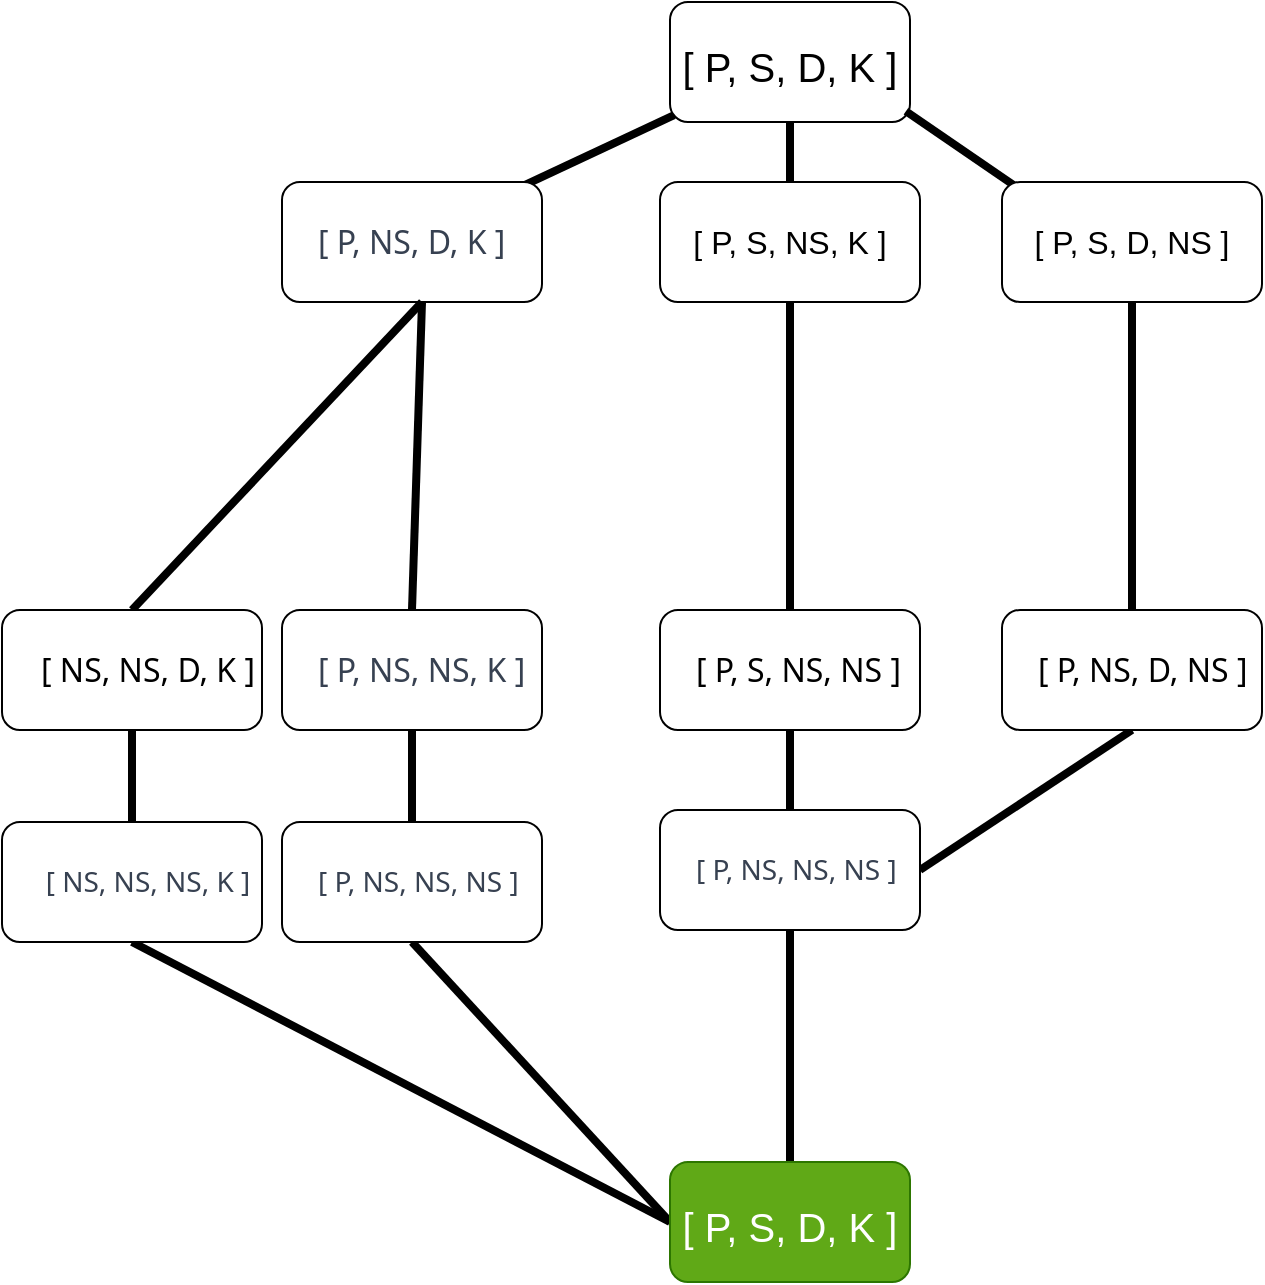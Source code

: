 <mxfile version="21.3.8" type="github" pages="3">
  <diagram id="vh5AQVxOZIdrCNndps5o" name="Halaman-3">
    <mxGraphModel dx="906" dy="702" grid="1" gridSize="10" guides="1" tooltips="1" connect="1" arrows="1" fold="1" page="1" pageScale="1" pageWidth="1169" pageHeight="827" math="0" shadow="0">
      <root>
        <mxCell id="0" />
        <mxCell id="1" parent="0" />
        <mxCell id="jSlcAokzp7szLQd7GW8s-6" style="edgeStyle=none;shape=connector;rounded=0;orthogonalLoop=1;jettySize=auto;html=1;labelBackgroundColor=default;strokeColor=default;strokeWidth=4;fontFamily=Helvetica;fontSize=11;fontColor=default;endArrow=none;endFill=0;exitX=0.017;exitY=0.943;exitDx=0;exitDy=0;exitPerimeter=0;entryX=0.935;entryY=0.023;entryDx=0;entryDy=0;entryPerimeter=0;" edge="1" parent="1" source="jSlcAokzp7szLQd7GW8s-1" target="jSlcAokzp7szLQd7GW8s-2">
          <mxGeometry relative="1" as="geometry">
            <mxPoint x="604" y="90" as="sourcePoint" />
          </mxGeometry>
        </mxCell>
        <mxCell id="jSlcAokzp7szLQd7GW8s-7" style="edgeStyle=none;shape=connector;rounded=0;orthogonalLoop=1;jettySize=auto;html=1;exitX=0.5;exitY=1;exitDx=0;exitDy=0;labelBackgroundColor=default;strokeColor=default;strokeWidth=4;fontFamily=Helvetica;fontSize=11;fontColor=default;endArrow=none;endFill=0;" edge="1" parent="1" source="jSlcAokzp7szLQd7GW8s-1" target="jSlcAokzp7szLQd7GW8s-3">
          <mxGeometry relative="1" as="geometry" />
        </mxCell>
        <mxCell id="jSlcAokzp7szLQd7GW8s-1" value="&lt;font style=&quot;font-size: 20px;&quot;&gt;[ P, S, D, K ]&lt;/font&gt;" style="rounded=1;whiteSpace=wrap;html=1;fontFamily=Helvetica;fontSize=25;fontColor=default;align=center;" vertex="1" parent="1">
          <mxGeometry x="604" y="30" width="120" height="60" as="geometry" />
        </mxCell>
        <mxCell id="jSlcAokzp7szLQd7GW8s-2" value="&lt;ul style=&quot;font-size: 16px; border: 0px solid rgb(217, 217, 227); box-sizing: border-box; list-style: outside; margin: 0px; padding: 0px 0px 0px 1rem; display: flex; flex-direction: column; caret-color: rgb(55, 65, 81); color: rgb(55, 65, 81); font-family: Söhne, ui-sans-serif, system-ui, -apple-system, &amp;quot;Segoe UI&amp;quot;, Roboto, Ubuntu, Cantarell, &amp;quot;Noto Sans&amp;quot;, sans-serif, &amp;quot;Helvetica Neue&amp;quot;, Arial, &amp;quot;Apple Color Emoji&amp;quot;, &amp;quot;Segoe UI Emoji&amp;quot;, &amp;quot;Segoe UI Symbol&amp;quot;, &amp;quot;Noto Color Emoji&amp;quot;;&quot;&gt;[ P, NS, D, K ]&lt;/ul&gt;" style="rounded=1;whiteSpace=wrap;html=1;fontFamily=Helvetica;fontSize=11;fontColor=default;align=left;" vertex="1" parent="1">
          <mxGeometry x="410" y="120" width="130" height="60" as="geometry" />
        </mxCell>
        <mxCell id="jSlcAokzp7szLQd7GW8s-39" style="edgeStyle=none;shape=connector;rounded=0;orthogonalLoop=1;jettySize=auto;html=1;exitX=0.5;exitY=1;exitDx=0;exitDy=0;entryX=0.5;entryY=0;entryDx=0;entryDy=0;labelBackgroundColor=default;strokeColor=default;strokeWidth=4;fontFamily=Helvetica;fontSize=11;fontColor=default;endArrow=none;endFill=0;" edge="1" parent="1" source="jSlcAokzp7szLQd7GW8s-3" target="jSlcAokzp7szLQd7GW8s-9">
          <mxGeometry relative="1" as="geometry" />
        </mxCell>
        <mxCell id="jSlcAokzp7szLQd7GW8s-3" value="&lt;font style=&quot;font-size: 16px;&quot;&gt;[ P, S, NS, K ]&lt;/font&gt;" style="rounded=1;whiteSpace=wrap;html=1;fontFamily=Helvetica;fontSize=11;align=center;" vertex="1" parent="1">
          <mxGeometry x="599" y="120" width="130" height="60" as="geometry" />
        </mxCell>
        <mxCell id="jSlcAokzp7szLQd7GW8s-4" style="edgeStyle=none;shape=connector;rounded=0;orthogonalLoop=1;jettySize=auto;html=1;exitX=0.75;exitY=0;exitDx=0;exitDy=0;labelBackgroundColor=default;strokeColor=default;strokeWidth=4;fontFamily=Helvetica;fontSize=11;fontColor=default;endArrow=none;endFill=0;" edge="1" parent="1" source="jSlcAokzp7szLQd7GW8s-3" target="jSlcAokzp7szLQd7GW8s-3">
          <mxGeometry relative="1" as="geometry" />
        </mxCell>
        <mxCell id="jSlcAokzp7szLQd7GW8s-8" style="edgeStyle=none;shape=connector;rounded=0;orthogonalLoop=1;jettySize=auto;html=1;labelBackgroundColor=default;strokeColor=default;strokeWidth=4;fontFamily=Helvetica;fontSize=11;fontColor=default;endArrow=none;endFill=0;entryX=0.983;entryY=0.91;entryDx=0;entryDy=0;entryPerimeter=0;exitX=0.043;exitY=0.023;exitDx=0;exitDy=0;exitPerimeter=0;" edge="1" parent="1" source="jSlcAokzp7szLQd7GW8s-5" target="jSlcAokzp7szLQd7GW8s-1">
          <mxGeometry relative="1" as="geometry">
            <mxPoint x="780" y="120" as="sourcePoint" />
            <mxPoint x="720" y="90" as="targetPoint" />
          </mxGeometry>
        </mxCell>
        <mxCell id="jSlcAokzp7szLQd7GW8s-46" style="edgeStyle=none;shape=connector;rounded=0;orthogonalLoop=1;jettySize=auto;html=1;exitX=0.5;exitY=1;exitDx=0;exitDy=0;entryX=0.5;entryY=0;entryDx=0;entryDy=0;labelBackgroundColor=default;strokeColor=default;strokeWidth=4;fontFamily=Helvetica;fontSize=11;fontColor=default;endArrow=none;endFill=0;" edge="1" parent="1" source="jSlcAokzp7szLQd7GW8s-5" target="jSlcAokzp7szLQd7GW8s-12">
          <mxGeometry relative="1" as="geometry" />
        </mxCell>
        <mxCell id="jSlcAokzp7szLQd7GW8s-5" value="&lt;font style=&quot;font-size: 16px;&quot;&gt;[ P, S, D, NS ]&lt;/font&gt;" style="rounded=1;whiteSpace=wrap;html=1;fontFamily=Helvetica;fontSize=11;align=center;" vertex="1" parent="1">
          <mxGeometry x="770" y="120" width="130" height="60" as="geometry" />
        </mxCell>
        <mxCell id="jSlcAokzp7szLQd7GW8s-9" value="&lt;ul style=&quot;font-size: 16px; border: 0px solid rgb(217, 217, 227); box-sizing: border-box; list-style: outside; margin: 0px; padding: 0px 0px 0px 1rem; display: flex; flex-direction: column; caret-color: rgb(55, 65, 81); font-family: Söhne, ui-sans-serif, system-ui, -apple-system, &amp;quot;Segoe UI&amp;quot;, Roboto, Ubuntu, Cantarell, &amp;quot;Noto Sans&amp;quot;, sans-serif, &amp;quot;Helvetica Neue&amp;quot;, Arial, &amp;quot;Apple Color Emoji&amp;quot;, &amp;quot;Segoe UI Emoji&amp;quot;, &amp;quot;Segoe UI Symbol&amp;quot;, &amp;quot;Noto Color Emoji&amp;quot;;&quot;&gt;[ P, S, NS, NS ]&lt;/ul&gt;" style="rounded=1;whiteSpace=wrap;html=1;fontFamily=Helvetica;fontSize=11;align=left;" vertex="1" parent="1">
          <mxGeometry x="599" y="334" width="130" height="60" as="geometry" />
        </mxCell>
        <mxCell id="jSlcAokzp7szLQd7GW8s-15" style="edgeStyle=none;shape=connector;rounded=0;orthogonalLoop=1;jettySize=auto;html=1;exitX=0.5;exitY=0;exitDx=0;exitDy=0;labelBackgroundColor=default;strokeColor=default;strokeWidth=4;fontFamily=Helvetica;fontSize=11;fontColor=default;endArrow=none;endFill=0;" edge="1" parent="1" source="jSlcAokzp7szLQd7GW8s-10">
          <mxGeometry relative="1" as="geometry">
            <mxPoint x="480" y="180.0" as="targetPoint" />
          </mxGeometry>
        </mxCell>
        <mxCell id="jSlcAokzp7szLQd7GW8s-38" style="edgeStyle=none;shape=connector;rounded=0;orthogonalLoop=1;jettySize=auto;html=1;exitX=0.5;exitY=1;exitDx=0;exitDy=0;entryX=0.5;entryY=0;entryDx=0;entryDy=0;labelBackgroundColor=default;strokeColor=default;strokeWidth=4;fontFamily=Helvetica;fontSize=11;fontColor=default;endArrow=none;endFill=0;" edge="1" parent="1" source="jSlcAokzp7szLQd7GW8s-10" target="jSlcAokzp7szLQd7GW8s-24">
          <mxGeometry relative="1" as="geometry" />
        </mxCell>
        <mxCell id="jSlcAokzp7szLQd7GW8s-10" value="&lt;ul style=&quot;font-size: 16px; border: 0px solid rgb(217, 217, 227); box-sizing: border-box; list-style: outside; margin: 0px; padding: 0px 0px 0px 1rem; display: flex; flex-direction: column; caret-color: rgb(55, 65, 81); color: rgb(55, 65, 81); font-family: Söhne, ui-sans-serif, system-ui, -apple-system, &amp;quot;Segoe UI&amp;quot;, Roboto, Ubuntu, Cantarell, &amp;quot;Noto Sans&amp;quot;, sans-serif, &amp;quot;Helvetica Neue&amp;quot;, Arial, &amp;quot;Apple Color Emoji&amp;quot;, &amp;quot;Segoe UI Emoji&amp;quot;, &amp;quot;Segoe UI Symbol&amp;quot;, &amp;quot;Noto Color Emoji&amp;quot;;&quot;&gt;[ P, NS, NS, K ]&lt;/ul&gt;" style="rounded=1;whiteSpace=wrap;html=1;fontFamily=Helvetica;fontSize=11;fontColor=default;align=left;" vertex="1" parent="1">
          <mxGeometry x="410" y="334" width="130" height="60" as="geometry" />
        </mxCell>
        <mxCell id="jSlcAokzp7szLQd7GW8s-16" style="edgeStyle=none;shape=connector;rounded=0;orthogonalLoop=1;jettySize=auto;html=1;exitX=0.5;exitY=0;exitDx=0;exitDy=0;labelBackgroundColor=default;strokeColor=default;strokeWidth=4;fontFamily=Helvetica;fontSize=11;fontColor=default;endArrow=none;endFill=0;" edge="1" parent="1" source="jSlcAokzp7szLQd7GW8s-11">
          <mxGeometry relative="1" as="geometry">
            <mxPoint x="480" y="180.0" as="targetPoint" />
          </mxGeometry>
        </mxCell>
        <mxCell id="jSlcAokzp7szLQd7GW8s-37" style="edgeStyle=none;shape=connector;rounded=0;orthogonalLoop=1;jettySize=auto;html=1;exitX=0.5;exitY=1;exitDx=0;exitDy=0;entryX=0.5;entryY=0;entryDx=0;entryDy=0;labelBackgroundColor=default;strokeColor=default;strokeWidth=4;fontFamily=Helvetica;fontSize=11;fontColor=default;endArrow=none;endFill=0;" edge="1" parent="1" source="jSlcAokzp7szLQd7GW8s-11" target="jSlcAokzp7szLQd7GW8s-23">
          <mxGeometry relative="1" as="geometry" />
        </mxCell>
        <mxCell id="jSlcAokzp7szLQd7GW8s-11" value="&lt;ul style=&quot;font-size: 16px; border: 0px solid rgb(217, 217, 227); box-sizing: border-box; list-style: outside; margin: 0px; padding: 0px 0px 0px 1rem; display: flex; flex-direction: column; caret-color: rgb(55, 65, 81); font-family: Söhne, ui-sans-serif, system-ui, -apple-system, &amp;quot;Segoe UI&amp;quot;, Roboto, Ubuntu, Cantarell, &amp;quot;Noto Sans&amp;quot;, sans-serif, &amp;quot;Helvetica Neue&amp;quot;, Arial, &amp;quot;Apple Color Emoji&amp;quot;, &amp;quot;Segoe UI Emoji&amp;quot;, &amp;quot;Segoe UI Symbol&amp;quot;, &amp;quot;Noto Color Emoji&amp;quot;;&quot;&gt;[ NS, NS, D, K ]&lt;/ul&gt;" style="rounded=1;whiteSpace=wrap;html=1;fontFamily=Helvetica;fontSize=11;align=center;" vertex="1" parent="1">
          <mxGeometry x="270" y="334" width="130" height="60" as="geometry" />
        </mxCell>
        <mxCell id="jSlcAokzp7szLQd7GW8s-49" style="edgeStyle=none;shape=connector;rounded=0;orthogonalLoop=1;jettySize=auto;html=1;exitX=0.5;exitY=1;exitDx=0;exitDy=0;entryX=1;entryY=0.5;entryDx=0;entryDy=0;labelBackgroundColor=default;strokeColor=default;strokeWidth=4;fontFamily=Helvetica;fontSize=11;fontColor=default;endArrow=none;endFill=0;" edge="1" parent="1" source="jSlcAokzp7szLQd7GW8s-12" target="jSlcAokzp7szLQd7GW8s-40">
          <mxGeometry relative="1" as="geometry" />
        </mxCell>
        <mxCell id="jSlcAokzp7szLQd7GW8s-12" value="&lt;ul style=&quot;font-size: 16px; border: 0px solid rgb(217, 217, 227); box-sizing: border-box; list-style: outside; margin: 0px; padding: 0px 0px 0px 1rem; display: flex; flex-direction: column; caret-color: rgb(55, 65, 81); font-family: Söhne, ui-sans-serif, system-ui, -apple-system, &amp;quot;Segoe UI&amp;quot;, Roboto, Ubuntu, Cantarell, &amp;quot;Noto Sans&amp;quot;, sans-serif, &amp;quot;Helvetica Neue&amp;quot;, Arial, &amp;quot;Apple Color Emoji&amp;quot;, &amp;quot;Segoe UI Emoji&amp;quot;, &amp;quot;Segoe UI Symbol&amp;quot;, &amp;quot;Noto Color Emoji&amp;quot;;&quot;&gt;[ P, NS, D, NS ]&lt;/ul&gt;" style="rounded=1;whiteSpace=wrap;html=1;fontFamily=Helvetica;fontSize=11;align=left;" vertex="1" parent="1">
          <mxGeometry x="770" y="334" width="130" height="60" as="geometry" />
        </mxCell>
        <mxCell id="jSlcAokzp7szLQd7GW8s-51" style="edgeStyle=none;shape=connector;rounded=0;orthogonalLoop=1;jettySize=auto;html=1;exitX=0.5;exitY=1;exitDx=0;exitDy=0;entryX=0;entryY=0.5;entryDx=0;entryDy=0;labelBackgroundColor=default;strokeColor=default;strokeWidth=4;fontFamily=Helvetica;fontSize=11;fontColor=default;endArrow=none;endFill=0;" edge="1" parent="1" source="jSlcAokzp7szLQd7GW8s-23" target="jSlcAokzp7szLQd7GW8s-47">
          <mxGeometry relative="1" as="geometry" />
        </mxCell>
        <mxCell id="jSlcAokzp7szLQd7GW8s-23" value="&lt;ul style=&quot;border: 0px solid rgb(217, 217, 227); box-sizing: border-box; list-style: outside; margin: 0px; padding: 0px 0px 0px 1rem; display: flex; flex-direction: column; caret-color: rgb(55, 65, 81); color: rgb(55, 65, 81); font-family: Söhne, ui-sans-serif, system-ui, -apple-system, &amp;quot;Segoe UI&amp;quot;, Roboto, Ubuntu, Cantarell, &amp;quot;Noto Sans&amp;quot;, sans-serif, &amp;quot;Helvetica Neue&amp;quot;, Arial, &amp;quot;Apple Color Emoji&amp;quot;, &amp;quot;Segoe UI Emoji&amp;quot;, &amp;quot;Segoe UI Symbol&amp;quot;, &amp;quot;Noto Color Emoji&amp;quot;;&quot;&gt;&lt;font&gt;&lt;font style=&quot;font-size: 14px;&quot;&gt;[ NS, NS, NS, K ]&lt;/font&gt;&lt;/font&gt;&lt;/ul&gt;" style="rounded=1;whiteSpace=wrap;html=1;fontFamily=Helvetica;fontSize=11;fontColor=default;align=center;" vertex="1" parent="1">
          <mxGeometry x="270" y="440" width="130" height="60" as="geometry" />
        </mxCell>
        <mxCell id="jSlcAokzp7szLQd7GW8s-50" style="edgeStyle=none;shape=connector;rounded=0;orthogonalLoop=1;jettySize=auto;html=1;exitX=0.5;exitY=1;exitDx=0;exitDy=0;entryX=0;entryY=0.5;entryDx=0;entryDy=0;labelBackgroundColor=default;strokeColor=default;strokeWidth=4;fontFamily=Helvetica;fontSize=11;fontColor=default;endArrow=none;endFill=0;" edge="1" parent="1" source="jSlcAokzp7szLQd7GW8s-24" target="jSlcAokzp7szLQd7GW8s-47">
          <mxGeometry relative="1" as="geometry" />
        </mxCell>
        <mxCell id="jSlcAokzp7szLQd7GW8s-24" value="&lt;ul style=&quot;border: 0px solid rgb(217, 217, 227); box-sizing: border-box; list-style: outside; margin: 0px; padding: 0px 0px 0px 1rem; display: flex; flex-direction: column; caret-color: rgb(55, 65, 81); color: rgb(55, 65, 81); font-family: Söhne, ui-sans-serif, system-ui, -apple-system, &amp;quot;Segoe UI&amp;quot;, Roboto, Ubuntu, Cantarell, &amp;quot;Noto Sans&amp;quot;, sans-serif, &amp;quot;Helvetica Neue&amp;quot;, Arial, &amp;quot;Apple Color Emoji&amp;quot;, &amp;quot;Segoe UI Emoji&amp;quot;, &amp;quot;Segoe UI Symbol&amp;quot;, &amp;quot;Noto Color Emoji&amp;quot;;&quot;&gt;&lt;font&gt;&lt;font style=&quot;font-size: 14px;&quot;&gt;[ P, NS, NS, NS ]&lt;/font&gt;&lt;/font&gt;&lt;/ul&gt;" style="rounded=1;whiteSpace=wrap;html=1;fontFamily=Helvetica;fontSize=11;fontColor=default;align=left;" vertex="1" parent="1">
          <mxGeometry x="410" y="440" width="130" height="60" as="geometry" />
        </mxCell>
        <mxCell id="jSlcAokzp7szLQd7GW8s-41" style="edgeStyle=none;shape=connector;rounded=0;orthogonalLoop=1;jettySize=auto;html=1;exitX=0.5;exitY=0;exitDx=0;exitDy=0;entryX=0.5;entryY=1;entryDx=0;entryDy=0;labelBackgroundColor=default;strokeColor=default;strokeWidth=4;fontFamily=Helvetica;fontSize=11;fontColor=default;endArrow=none;endFill=0;" edge="1" parent="1" source="jSlcAokzp7szLQd7GW8s-40" target="jSlcAokzp7szLQd7GW8s-9">
          <mxGeometry relative="1" as="geometry" />
        </mxCell>
        <mxCell id="jSlcAokzp7szLQd7GW8s-40" value="&lt;ul style=&quot;border: 0px solid rgb(217, 217, 227); box-sizing: border-box; list-style: outside; margin: 0px; padding: 0px 0px 0px 1rem; display: flex; flex-direction: column; caret-color: rgb(55, 65, 81); color: rgb(55, 65, 81); font-family: Söhne, ui-sans-serif, system-ui, -apple-system, &amp;quot;Segoe UI&amp;quot;, Roboto, Ubuntu, Cantarell, &amp;quot;Noto Sans&amp;quot;, sans-serif, &amp;quot;Helvetica Neue&amp;quot;, Arial, &amp;quot;Apple Color Emoji&amp;quot;, &amp;quot;Segoe UI Emoji&amp;quot;, &amp;quot;Segoe UI Symbol&amp;quot;, &amp;quot;Noto Color Emoji&amp;quot;;&quot;&gt;&lt;font&gt;&lt;font style=&quot;font-size: 14px;&quot;&gt;[ P, NS, NS, NS ]&lt;/font&gt;&lt;/font&gt;&lt;/ul&gt;" style="rounded=1;whiteSpace=wrap;html=1;fontFamily=Helvetica;fontSize=11;fontColor=default;align=left;" vertex="1" parent="1">
          <mxGeometry x="599" y="434" width="130" height="60" as="geometry" />
        </mxCell>
        <mxCell id="jSlcAokzp7szLQd7GW8s-43" style="edgeStyle=none;shape=connector;rounded=0;orthogonalLoop=1;jettySize=auto;html=1;entryX=0.5;entryY=1;entryDx=0;entryDy=0;labelBackgroundColor=default;strokeColor=default;strokeWidth=4;fontFamily=Helvetica;fontSize=11;fontColor=default;endArrow=none;endFill=0;" edge="1" parent="1" source="jSlcAokzp7szLQd7GW8s-47" target="jSlcAokzp7szLQd7GW8s-40">
          <mxGeometry relative="1" as="geometry">
            <mxPoint x="664" y="530" as="sourcePoint" />
          </mxGeometry>
        </mxCell>
        <mxCell id="jSlcAokzp7szLQd7GW8s-47" value="&lt;font style=&quot;font-size: 20px;&quot;&gt;[ P, S, D, K ]&lt;/font&gt;" style="rounded=1;whiteSpace=wrap;html=1;fontFamily=Helvetica;fontSize=25;fontColor=#ffffff;align=center;fillColor=#60a917;strokeColor=#2D7600;" vertex="1" parent="1">
          <mxGeometry x="604" y="610" width="120" height="60" as="geometry" />
        </mxCell>
      </root>
    </mxGraphModel>
  </diagram>
  <diagram id="SUclW4FVFFgobb4Kxquy" name="Halaman-2">
    <mxGraphModel dx="1100" dy="853" grid="1" gridSize="10" guides="1" tooltips="1" connect="1" arrows="1" fold="1" page="1" pageScale="1" pageWidth="827" pageHeight="1169" math="0" shadow="0">
      <root>
        <mxCell id="0" />
        <mxCell id="1" parent="0" />
        <mxCell id="9GWXGuHqafm2LRLUo2vn-13" style="edgeStyle=none;shape=connector;rounded=0;orthogonalLoop=1;jettySize=auto;html=1;exitX=0;exitY=1;exitDx=0;exitDy=0;entryX=1;entryY=0;entryDx=0;entryDy=0;labelBackgroundColor=default;strokeColor=default;strokeWidth=4;fontFamily=Helvetica;fontSize=11;fontColor=default;endArrow=none;endFill=0;" edge="1" parent="1" source="9GWXGuHqafm2LRLUo2vn-1" target="9GWXGuHqafm2LRLUo2vn-2">
          <mxGeometry relative="1" as="geometry" />
        </mxCell>
        <mxCell id="9GWXGuHqafm2LRLUo2vn-38" style="edgeStyle=none;shape=connector;rounded=0;orthogonalLoop=1;jettySize=auto;html=1;exitX=1;exitY=1;exitDx=0;exitDy=0;entryX=0;entryY=0;entryDx=0;entryDy=0;labelBackgroundColor=default;strokeColor=default;strokeWidth=4;fontFamily=Helvetica;fontSize=11;fontColor=default;endArrow=none;endFill=0;" edge="1" parent="1" source="9GWXGuHqafm2LRLUo2vn-1" target="9GWXGuHqafm2LRLUo2vn-35">
          <mxGeometry relative="1" as="geometry" />
        </mxCell>
        <mxCell id="9GWXGuHqafm2LRLUo2vn-41" style="edgeStyle=none;shape=connector;rounded=0;orthogonalLoop=1;jettySize=auto;html=1;exitX=1;exitY=0.5;exitDx=0;exitDy=0;labelBackgroundColor=default;strokeColor=default;strokeWidth=4;fontFamily=Helvetica;fontSize=11;fontColor=default;endArrow=none;endFill=0;" edge="1" parent="1" source="9GWXGuHqafm2LRLUo2vn-1" target="9GWXGuHqafm2LRLUo2vn-40">
          <mxGeometry relative="1" as="geometry" />
        </mxCell>
        <mxCell id="9GWXGuHqafm2LRLUo2vn-1" value="{ }" style="ellipse;whiteSpace=wrap;html=1;aspect=fixed;fontFamily=Helvetica;fontSize=20;fontColor=default;" vertex="1" parent="1">
          <mxGeometry x="490" y="39" width="80" height="80" as="geometry" />
        </mxCell>
        <mxCell id="9GWXGuHqafm2LRLUo2vn-12" style="edgeStyle=none;shape=connector;rounded=0;orthogonalLoop=1;jettySize=auto;html=1;exitX=0;exitY=1;exitDx=0;exitDy=0;labelBackgroundColor=default;strokeColor=default;strokeWidth=4;fontFamily=Helvetica;fontSize=11;fontColor=default;endArrow=none;endFill=0;" edge="1" parent="1" source="9GWXGuHqafm2LRLUo2vn-2" target="9GWXGuHqafm2LRLUo2vn-3">
          <mxGeometry relative="1" as="geometry" />
        </mxCell>
        <mxCell id="9GWXGuHqafm2LRLUo2vn-30" style="edgeStyle=none;shape=connector;rounded=0;orthogonalLoop=1;jettySize=auto;html=1;exitX=1;exitY=1;exitDx=0;exitDy=0;labelBackgroundColor=default;strokeColor=default;strokeWidth=4;fontFamily=Helvetica;fontSize=11;fontColor=default;endArrow=none;endFill=0;" edge="1" parent="1" source="9GWXGuHqafm2LRLUo2vn-2" target="9GWXGuHqafm2LRLUo2vn-28">
          <mxGeometry relative="1" as="geometry" />
        </mxCell>
        <mxCell id="9GWXGuHqafm2LRLUo2vn-31" style="edgeStyle=none;shape=connector;rounded=0;orthogonalLoop=1;jettySize=auto;html=1;exitX=1;exitY=1;exitDx=0;exitDy=0;entryX=0;entryY=0;entryDx=0;entryDy=0;labelBackgroundColor=default;strokeColor=default;strokeWidth=4;fontFamily=Helvetica;fontSize=11;fontColor=default;endArrow=none;endFill=0;" edge="1" parent="1" source="9GWXGuHqafm2LRLUo2vn-2" target="9GWXGuHqafm2LRLUo2vn-29">
          <mxGeometry relative="1" as="geometry" />
        </mxCell>
        <mxCell id="9GWXGuHqafm2LRLUo2vn-2" value="2" style="ellipse;whiteSpace=wrap;html=1;aspect=fixed;fontFamily=Helvetica;fontSize=20;fontColor=default;" vertex="1" parent="1">
          <mxGeometry x="410" y="119" width="80" height="80" as="geometry" />
        </mxCell>
        <mxCell id="9GWXGuHqafm2LRLUo2vn-11" style="edgeStyle=none;shape=connector;rounded=0;orthogonalLoop=1;jettySize=auto;html=1;exitX=0;exitY=1;exitDx=0;exitDy=0;labelBackgroundColor=default;strokeColor=default;strokeWidth=4;fontFamily=Helvetica;fontSize=11;fontColor=default;endArrow=none;endFill=0;" edge="1" parent="1" source="9GWXGuHqafm2LRLUo2vn-3" target="9GWXGuHqafm2LRLUo2vn-4">
          <mxGeometry relative="1" as="geometry" />
        </mxCell>
        <mxCell id="9GWXGuHqafm2LRLUo2vn-23" style="edgeStyle=none;shape=connector;rounded=0;orthogonalLoop=1;jettySize=auto;html=1;entryX=0.388;entryY=0.038;entryDx=0;entryDy=0;labelBackgroundColor=default;strokeColor=default;strokeWidth=4;fontFamily=Helvetica;fontSize=11;fontColor=default;endArrow=none;endFill=0;entryPerimeter=0;" edge="1" parent="1" target="9GWXGuHqafm2LRLUo2vn-21">
          <mxGeometry relative="1" as="geometry">
            <mxPoint x="380" y="269" as="sourcePoint" />
          </mxGeometry>
        </mxCell>
        <mxCell id="9GWXGuHqafm2LRLUo2vn-3" value="10" style="ellipse;whiteSpace=wrap;html=1;aspect=fixed;fontFamily=Helvetica;fontSize=20;fontColor=default;" vertex="1" parent="1">
          <mxGeometry x="330" y="199" width="80" height="80" as="geometry" />
        </mxCell>
        <mxCell id="9GWXGuHqafm2LRLUo2vn-10" style="edgeStyle=none;shape=connector;rounded=0;orthogonalLoop=1;jettySize=auto;html=1;exitX=0;exitY=1;exitDx=0;exitDy=0;labelBackgroundColor=default;strokeColor=default;strokeWidth=4;fontFamily=Helvetica;fontSize=11;fontColor=default;endArrow=none;endFill=0;" edge="1" parent="1" source="9GWXGuHqafm2LRLUo2vn-4" target="9GWXGuHqafm2LRLUo2vn-5">
          <mxGeometry relative="1" as="geometry" />
        </mxCell>
        <mxCell id="9GWXGuHqafm2LRLUo2vn-14" style="edgeStyle=none;shape=connector;rounded=0;orthogonalLoop=1;jettySize=auto;html=1;exitX=0.5;exitY=1;exitDx=0;exitDy=0;entryX=0.5;entryY=0;entryDx=0;entryDy=0;labelBackgroundColor=default;strokeColor=default;strokeWidth=4;fontFamily=Helvetica;fontSize=11;fontColor=default;endArrow=none;endFill=0;" edge="1" parent="1" source="9GWXGuHqafm2LRLUo2vn-4" target="9GWXGuHqafm2LRLUo2vn-8">
          <mxGeometry relative="1" as="geometry" />
        </mxCell>
        <mxCell id="9GWXGuHqafm2LRLUo2vn-4" value="13" style="ellipse;whiteSpace=wrap;html=1;aspect=fixed;fontFamily=Helvetica;fontSize=20;fontColor=default;" vertex="1" parent="1">
          <mxGeometry x="210" y="340" width="80" height="80" as="geometry" />
        </mxCell>
        <mxCell id="9GWXGuHqafm2LRLUo2vn-9" style="edgeStyle=none;shape=connector;rounded=0;orthogonalLoop=1;jettySize=auto;html=1;exitX=0;exitY=1;exitDx=0;exitDy=0;labelBackgroundColor=default;strokeColor=default;strokeWidth=4;fontFamily=Helvetica;fontSize=11;fontColor=default;endArrow=none;endFill=0;" edge="1" parent="1" source="9GWXGuHqafm2LRLUo2vn-5" target="9GWXGuHqafm2LRLUo2vn-6">
          <mxGeometry relative="1" as="geometry" />
        </mxCell>
        <mxCell id="9GWXGuHqafm2LRLUo2vn-5" value="&lt;font style=&quot;font-size: 20px;&quot;&gt;22&lt;/font&gt;" style="ellipse;whiteSpace=wrap;html=1;aspect=fixed;fontFamily=Helvetica;fontSize=20;fontColor=default;" vertex="1" parent="1">
          <mxGeometry x="110" y="450" width="80" height="80" as="geometry" />
        </mxCell>
        <mxCell id="9GWXGuHqafm2LRLUo2vn-6" value="&lt;font style=&quot;font-size: 20px;&quot;&gt;17&lt;/font&gt;" style="ellipse;whiteSpace=wrap;html=1;aspect=fixed;fontFamily=Helvetica;fontSize=11;fontColor=default;" vertex="1" parent="1">
          <mxGeometry x="20" y="555" width="80" height="80" as="geometry" />
        </mxCell>
        <mxCell id="9GWXGuHqafm2LRLUo2vn-15" style="edgeStyle=none;shape=connector;rounded=0;orthogonalLoop=1;jettySize=auto;html=1;entryX=1;entryY=1;entryDx=0;entryDy=0;labelBackgroundColor=default;strokeColor=default;strokeWidth=4;fontFamily=Helvetica;fontSize=11;fontColor=default;endArrow=none;endFill=0;" edge="1" parent="1" source="9GWXGuHqafm2LRLUo2vn-7" target="9GWXGuHqafm2LRLUo2vn-4">
          <mxGeometry relative="1" as="geometry" />
        </mxCell>
        <mxCell id="9GWXGuHqafm2LRLUo2vn-7" value="-" style="ellipse;whiteSpace=wrap;html=1;aspect=fixed;fontFamily=Helvetica;fontSize=20;fontColor=#ffffff;fillColor=#a20025;strokeColor=#6F0000;" vertex="1" parent="1">
          <mxGeometry x="320" y="450" width="80" height="80" as="geometry" />
        </mxCell>
        <mxCell id="9GWXGuHqafm2LRLUo2vn-8" value="17" style="ellipse;whiteSpace=wrap;html=1;aspect=fixed;fontFamily=Helvetica;fontSize=20;fontColor=default;" vertex="1" parent="1">
          <mxGeometry x="210" y="450" width="80" height="80" as="geometry" />
        </mxCell>
        <mxCell id="9GWXGuHqafm2LRLUo2vn-20" style="edgeStyle=none;shape=connector;rounded=0;orthogonalLoop=1;jettySize=auto;html=1;exitX=0;exitY=0;exitDx=0;exitDy=0;entryX=1;entryY=1;entryDx=0;entryDy=0;labelBackgroundColor=default;strokeColor=default;strokeWidth=4;fontFamily=Helvetica;fontSize=11;fontColor=default;endArrow=none;endFill=0;" edge="1" parent="1" source="9GWXGuHqafm2LRLUo2vn-17" target="9GWXGuHqafm2LRLUo2vn-5">
          <mxGeometry relative="1" as="geometry" />
        </mxCell>
        <mxCell id="9GWXGuHqafm2LRLUo2vn-17" value="-" style="ellipse;whiteSpace=wrap;html=1;aspect=fixed;fontFamily=Helvetica;fontSize=20;fontColor=#ffffff;fillColor=#a20025;strokeColor=#6F0000;" vertex="1" parent="1">
          <mxGeometry x="210" y="555" width="80" height="80" as="geometry" />
        </mxCell>
        <mxCell id="9GWXGuHqafm2LRLUo2vn-21" value="17" style="ellipse;whiteSpace=wrap;html=1;aspect=fixed;fontFamily=Helvetica;fontSize=20;fontColor=default;" vertex="1" parent="1">
          <mxGeometry x="334" y="340" width="80" height="80" as="geometry" />
        </mxCell>
        <mxCell id="9GWXGuHqafm2LRLUo2vn-25" style="edgeStyle=none;shape=connector;rounded=0;orthogonalLoop=1;jettySize=auto;html=1;exitX=1;exitY=0;exitDx=0;exitDy=0;labelBackgroundColor=default;strokeColor=default;strokeWidth=4;fontFamily=Helvetica;fontSize=11;fontColor=default;endArrow=none;endFill=0;" edge="1" parent="1">
          <mxGeometry relative="1" as="geometry">
            <mxPoint x="532.284" y="340.716" as="sourcePoint" />
            <mxPoint x="532.284" y="340.716" as="targetPoint" />
          </mxGeometry>
        </mxCell>
        <mxCell id="9GWXGuHqafm2LRLUo2vn-26" value="-" style="ellipse;whiteSpace=wrap;html=1;aspect=fixed;fontFamily=Helvetica;fontSize=20;fontColor=#ffffff;fillColor=#a20025;strokeColor=#6F0000;" vertex="1" parent="1">
          <mxGeometry x="450" y="450" width="80" height="80" as="geometry" />
        </mxCell>
        <mxCell id="9GWXGuHqafm2LRLUo2vn-28" value="13" style="ellipse;whiteSpace=wrap;html=1;aspect=fixed;fontFamily=Helvetica;fontSize=20;fontColor=default;" vertex="1" parent="1">
          <mxGeometry x="450" y="239" width="80" height="80" as="geometry" />
        </mxCell>
        <mxCell id="9GWXGuHqafm2LRLUo2vn-37" style="edgeStyle=none;shape=connector;rounded=0;orthogonalLoop=1;jettySize=auto;html=1;exitX=0.5;exitY=1;exitDx=0;exitDy=0;entryX=0.5;entryY=0;entryDx=0;entryDy=0;labelBackgroundColor=default;strokeColor=default;strokeWidth=4;fontFamily=Helvetica;fontSize=11;fontColor=default;endArrow=none;endFill=0;" edge="1" parent="1" source="9GWXGuHqafm2LRLUo2vn-29" target="9GWXGuHqafm2LRLUo2vn-36">
          <mxGeometry relative="1" as="geometry" />
        </mxCell>
        <mxCell id="9GWXGuHqafm2LRLUo2vn-29" value="22" style="ellipse;whiteSpace=wrap;html=1;aspect=fixed;fontFamily=Helvetica;fontSize=20;fontColor=default;" vertex="1" parent="1">
          <mxGeometry x="580" y="239" width="80" height="80" as="geometry" />
        </mxCell>
        <mxCell id="9GWXGuHqafm2LRLUo2vn-33" style="edgeStyle=none;shape=connector;rounded=0;orthogonalLoop=1;jettySize=auto;html=1;exitX=0;exitY=0;exitDx=0;exitDy=0;entryX=0.925;entryY=0.738;entryDx=0;entryDy=0;entryPerimeter=0;labelBackgroundColor=default;strokeColor=default;strokeWidth=4;fontFamily=Helvetica;fontSize=11;fontColor=default;endArrow=none;endFill=0;" edge="1" parent="1" source="9GWXGuHqafm2LRLUo2vn-32" target="9GWXGuHqafm2LRLUo2vn-3">
          <mxGeometry relative="1" as="geometry" />
        </mxCell>
        <mxCell id="9GWXGuHqafm2LRLUo2vn-34" style="edgeStyle=none;shape=connector;rounded=0;orthogonalLoop=1;jettySize=auto;html=1;exitX=0.5;exitY=1;exitDx=0;exitDy=0;labelBackgroundColor=default;strokeColor=default;strokeWidth=4;fontFamily=Helvetica;fontSize=11;fontColor=default;endArrow=none;endFill=0;" edge="1" parent="1" source="9GWXGuHqafm2LRLUo2vn-32" target="9GWXGuHqafm2LRLUo2vn-26">
          <mxGeometry relative="1" as="geometry" />
        </mxCell>
        <mxCell id="9GWXGuHqafm2LRLUo2vn-32" value="22" style="ellipse;whiteSpace=wrap;html=1;aspect=fixed;fontFamily=Helvetica;fontSize=20;fontColor=default;" vertex="1" parent="1">
          <mxGeometry x="450" y="340" width="80" height="80" as="geometry" />
        </mxCell>
        <mxCell id="9GWXGuHqafm2LRLUo2vn-39" style="edgeStyle=none;shape=connector;rounded=0;orthogonalLoop=1;jettySize=auto;html=1;exitX=0.5;exitY=1;exitDx=0;exitDy=0;labelBackgroundColor=default;strokeColor=default;strokeWidth=4;fontFamily=Helvetica;fontSize=11;fontColor=default;endArrow=none;endFill=0;" edge="1" parent="1" source="9GWXGuHqafm2LRLUo2vn-35" target="9GWXGuHqafm2LRLUo2vn-29">
          <mxGeometry relative="1" as="geometry" />
        </mxCell>
        <mxCell id="9GWXGuHqafm2LRLUo2vn-35" value="10" style="ellipse;whiteSpace=wrap;html=1;aspect=fixed;fontFamily=Helvetica;fontSize=20;fontColor=default;" vertex="1" parent="1">
          <mxGeometry x="580" y="119" width="80" height="80" as="geometry" />
        </mxCell>
        <mxCell id="9GWXGuHqafm2LRLUo2vn-36" value="-" style="ellipse;whiteSpace=wrap;html=1;aspect=fixed;fontFamily=Helvetica;fontSize=20;fontColor=#ffffff;fillColor=#a20025;strokeColor=#6F0000;" vertex="1" parent="1">
          <mxGeometry x="580" y="340" width="80" height="80" as="geometry" />
        </mxCell>
        <mxCell id="9GWXGuHqafm2LRLUo2vn-43" style="edgeStyle=none;shape=connector;rounded=0;orthogonalLoop=1;jettySize=auto;html=1;exitX=0.5;exitY=1;exitDx=0;exitDy=0;labelBackgroundColor=default;strokeColor=default;strokeWidth=4;fontFamily=Helvetica;fontSize=11;fontColor=default;endArrow=none;endFill=0;" edge="1" parent="1" source="9GWXGuHqafm2LRLUo2vn-40" target="9GWXGuHqafm2LRLUo2vn-42">
          <mxGeometry relative="1" as="geometry" />
        </mxCell>
        <mxCell id="9GWXGuHqafm2LRLUo2vn-40" value="13" style="ellipse;whiteSpace=wrap;html=1;aspect=fixed;fontFamily=Helvetica;fontSize=20;fontColor=default;" vertex="1" parent="1">
          <mxGeometry x="720" y="119" width="80" height="80" as="geometry" />
        </mxCell>
        <mxCell id="9GWXGuHqafm2LRLUo2vn-42" value="17" style="ellipse;whiteSpace=wrap;html=1;aspect=fixed;fontFamily=Helvetica;fontSize=20;fontColor=default;" vertex="1" parent="1">
          <mxGeometry x="720" y="239" width="80" height="80" as="geometry" />
        </mxCell>
      </root>
    </mxGraphModel>
  </diagram>
  <diagram name="Halaman-1" id="NIxjFKEya0rReBz_A93r">
    <mxGraphModel dx="1927" dy="853" grid="1" gridSize="10" guides="1" tooltips="1" connect="1" arrows="1" fold="1" page="1" pageScale="1" pageWidth="827" pageHeight="1169" math="0" shadow="0">
      <root>
        <mxCell id="0" />
        <mxCell id="1" parent="0" />
        <mxCell id="eBKsurTiWSHSwwK5pKSu-9" style="edgeStyle=none;shape=connector;rounded=0;orthogonalLoop=1;jettySize=auto;html=1;exitX=0;exitY=1;exitDx=0;exitDy=0;labelBackgroundColor=default;strokeColor=default;fontFamily=Helvetica;fontSize=11;fontColor=default;endArrow=none;endFill=0;strokeWidth=4;" edge="1" parent="1" source="eBKsurTiWSHSwwK5pKSu-1" target="eBKsurTiWSHSwwK5pKSu-2">
          <mxGeometry relative="1" as="geometry" />
        </mxCell>
        <mxCell id="eBKsurTiWSHSwwK5pKSu-17" style="edgeStyle=none;shape=connector;rounded=0;orthogonalLoop=1;jettySize=auto;html=1;exitX=1;exitY=1;exitDx=0;exitDy=0;labelBackgroundColor=default;strokeColor=default;strokeWidth=4;fontFamily=Helvetica;fontSize=11;fontColor=default;endArrow=none;endFill=0;" edge="1" parent="1" source="eBKsurTiWSHSwwK5pKSu-1" target="eBKsurTiWSHSwwK5pKSu-15">
          <mxGeometry relative="1" as="geometry" />
        </mxCell>
        <mxCell id="eBKsurTiWSHSwwK5pKSu-18" style="edgeStyle=none;shape=connector;rounded=0;orthogonalLoop=1;jettySize=auto;html=1;exitX=1;exitY=1;exitDx=0;exitDy=0;entryX=0;entryY=0;entryDx=0;entryDy=0;labelBackgroundColor=default;strokeColor=default;strokeWidth=4;fontFamily=Helvetica;fontSize=11;fontColor=default;endArrow=none;endFill=0;" edge="1" parent="1" source="eBKsurTiWSHSwwK5pKSu-1" target="eBKsurTiWSHSwwK5pKSu-16">
          <mxGeometry relative="1" as="geometry" />
        </mxCell>
        <mxCell id="eBKsurTiWSHSwwK5pKSu-1" value="10" style="ellipse;whiteSpace=wrap;html=1;aspect=fixed;" vertex="1" parent="1">
          <mxGeometry x="160" y="200" width="80" height="80" as="geometry" />
        </mxCell>
        <mxCell id="eBKsurTiWSHSwwK5pKSu-11" style="edgeStyle=none;shape=connector;rounded=0;orthogonalLoop=1;jettySize=auto;html=1;exitX=0;exitY=1;exitDx=0;exitDy=0;entryX=1;entryY=0;entryDx=0;entryDy=0;labelBackgroundColor=default;strokeColor=default;strokeWidth=4;fontFamily=Helvetica;fontSize=11;fontColor=default;endArrow=none;endFill=0;" edge="1" parent="1" source="eBKsurTiWSHSwwK5pKSu-2" target="eBKsurTiWSHSwwK5pKSu-3">
          <mxGeometry relative="1" as="geometry" />
        </mxCell>
        <mxCell id="eBKsurTiWSHSwwK5pKSu-14" style="edgeStyle=none;shape=connector;rounded=0;orthogonalLoop=1;jettySize=auto;html=1;exitX=1;exitY=1;exitDx=0;exitDy=0;entryX=0;entryY=0;entryDx=0;entryDy=0;labelBackgroundColor=default;strokeColor=default;strokeWidth=4;fontFamily=Helvetica;fontSize=11;fontColor=default;endArrow=none;endFill=0;" edge="1" parent="1" source="eBKsurTiWSHSwwK5pKSu-2" target="eBKsurTiWSHSwwK5pKSu-13">
          <mxGeometry relative="1" as="geometry" />
        </mxCell>
        <mxCell id="eBKsurTiWSHSwwK5pKSu-2" value="13" style="ellipse;whiteSpace=wrap;html=1;aspect=fixed;" vertex="1" parent="1">
          <mxGeometry x="80" y="280" width="80" height="80" as="geometry" />
        </mxCell>
        <mxCell id="eBKsurTiWSHSwwK5pKSu-12" style="edgeStyle=none;shape=connector;rounded=0;orthogonalLoop=1;jettySize=auto;html=1;exitX=0;exitY=1;exitDx=0;exitDy=0;entryX=1;entryY=0;entryDx=0;entryDy=0;labelBackgroundColor=default;strokeColor=default;strokeWidth=4;fontFamily=Helvetica;fontSize=11;fontColor=default;endArrow=none;endFill=0;" edge="1" parent="1" source="eBKsurTiWSHSwwK5pKSu-3" target="eBKsurTiWSHSwwK5pKSu-5">
          <mxGeometry relative="1" as="geometry" />
        </mxCell>
        <mxCell id="eBKsurTiWSHSwwK5pKSu-3" value="17" style="ellipse;whiteSpace=wrap;html=1;aspect=fixed;" vertex="1" parent="1">
          <mxGeometry y="360" width="80" height="80" as="geometry" />
        </mxCell>
        <mxCell id="eBKsurTiWSHSwwK5pKSu-10" style="edgeStyle=none;shape=connector;rounded=0;orthogonalLoop=1;jettySize=auto;html=1;exitX=0;exitY=1;exitDx=0;exitDy=0;labelBackgroundColor=default;strokeColor=default;strokeWidth=4;fontFamily=Helvetica;fontSize=11;fontColor=default;endArrow=none;endFill=0;" edge="1" parent="1" source="eBKsurTiWSHSwwK5pKSu-4" target="eBKsurTiWSHSwwK5pKSu-1">
          <mxGeometry relative="1" as="geometry" />
        </mxCell>
        <mxCell id="eBKsurTiWSHSwwK5pKSu-20" style="edgeStyle=none;shape=connector;rounded=0;orthogonalLoop=1;jettySize=auto;html=1;entryX=0.013;entryY=0.388;entryDx=0;entryDy=0;labelBackgroundColor=default;strokeColor=default;strokeWidth=4;fontFamily=Helvetica;fontSize=11;fontColor=default;endArrow=none;endFill=0;entryPerimeter=0;" edge="1" parent="1" source="eBKsurTiWSHSwwK5pKSu-4" target="eBKsurTiWSHSwwK5pKSu-19">
          <mxGeometry relative="1" as="geometry" />
        </mxCell>
        <mxCell id="eBKsurTiWSHSwwK5pKSu-31" style="edgeStyle=none;shape=connector;rounded=0;orthogonalLoop=1;jettySize=auto;html=1;exitX=1;exitY=0.5;exitDx=0;exitDy=0;entryX=0;entryY=0;entryDx=0;entryDy=0;labelBackgroundColor=default;strokeColor=default;strokeWidth=4;fontFamily=Helvetica;fontSize=11;fontColor=default;endArrow=none;endFill=0;" edge="1" parent="1" source="eBKsurTiWSHSwwK5pKSu-4" target="eBKsurTiWSHSwwK5pKSu-29">
          <mxGeometry relative="1" as="geometry" />
        </mxCell>
        <mxCell id="eBKsurTiWSHSwwK5pKSu-4" value="2" style="ellipse;whiteSpace=wrap;html=1;aspect=fixed;" vertex="1" parent="1">
          <mxGeometry x="320" y="50" width="80" height="80" as="geometry" />
        </mxCell>
        <mxCell id="eBKsurTiWSHSwwK5pKSu-5" value="22" style="ellipse;whiteSpace=wrap;html=1;aspect=fixed;fillColor=#a20025;strokeColor=#6F0000;fontColor=#ffffff;" vertex="1" parent="1">
          <mxGeometry x="-80" y="440" width="80" height="80" as="geometry" />
        </mxCell>
        <mxCell id="eBKsurTiWSHSwwK5pKSu-13" value="22" style="ellipse;whiteSpace=wrap;html=1;aspect=fixed;fillColor=#a20025;fontColor=#ffffff;strokeColor=#6F0000;" vertex="1" parent="1">
          <mxGeometry x="160" y="360" width="80" height="80" as="geometry" />
        </mxCell>
        <mxCell id="eBKsurTiWSHSwwK5pKSu-15" value="17" style="ellipse;whiteSpace=wrap;html=1;aspect=fixed;" vertex="1" parent="1">
          <mxGeometry x="260" y="360" width="80" height="80" as="geometry" />
        </mxCell>
        <mxCell id="eBKsurTiWSHSwwK5pKSu-16" value="22" style="ellipse;whiteSpace=wrap;html=1;aspect=fixed;fillColor=#a20025;fontColor=#ffffff;strokeColor=#6F0000;" vertex="1" parent="1">
          <mxGeometry x="370" y="360" width="80" height="80" as="geometry" />
        </mxCell>
        <mxCell id="eBKsurTiWSHSwwK5pKSu-23" style="edgeStyle=none;shape=connector;rounded=0;orthogonalLoop=1;jettySize=auto;html=1;exitX=0.5;exitY=1;exitDx=0;exitDy=0;entryX=0.5;entryY=0;entryDx=0;entryDy=0;labelBackgroundColor=default;strokeColor=default;strokeWidth=4;fontFamily=Helvetica;fontSize=11;fontColor=default;endArrow=none;endFill=0;" edge="1" parent="1" source="eBKsurTiWSHSwwK5pKSu-19" target="eBKsurTiWSHSwwK5pKSu-22">
          <mxGeometry relative="1" as="geometry" />
        </mxCell>
        <mxCell id="eBKsurTiWSHSwwK5pKSu-26" style="edgeStyle=none;shape=connector;rounded=0;orthogonalLoop=1;jettySize=auto;html=1;exitX=1;exitY=1;exitDx=0;exitDy=0;labelBackgroundColor=default;strokeColor=default;strokeWidth=4;fontFamily=Helvetica;fontSize=11;fontColor=default;endArrow=none;endFill=0;" edge="1" parent="1" source="eBKsurTiWSHSwwK5pKSu-19" target="eBKsurTiWSHSwwK5pKSu-25">
          <mxGeometry relative="1" as="geometry" />
        </mxCell>
        <mxCell id="eBKsurTiWSHSwwK5pKSu-19" value="13" style="ellipse;whiteSpace=wrap;html=1;aspect=fixed;" vertex="1" parent="1">
          <mxGeometry x="460" y="200" width="80" height="80" as="geometry" />
        </mxCell>
        <mxCell id="eBKsurTiWSHSwwK5pKSu-21" value="22" style="ellipse;whiteSpace=wrap;html=1;aspect=fixed;fillColor=#a20025;fontColor=#ffffff;strokeColor=#6F0000;" vertex="1" parent="1">
          <mxGeometry x="460" y="480" width="80" height="80" as="geometry" />
        </mxCell>
        <mxCell id="eBKsurTiWSHSwwK5pKSu-24" style="edgeStyle=none;shape=connector;rounded=0;orthogonalLoop=1;jettySize=auto;html=1;exitX=0.5;exitY=1;exitDx=0;exitDy=0;entryX=0.5;entryY=0;entryDx=0;entryDy=0;labelBackgroundColor=default;strokeColor=default;strokeWidth=4;fontFamily=Helvetica;fontSize=11;fontColor=default;endArrow=none;endFill=0;" edge="1" parent="1" source="eBKsurTiWSHSwwK5pKSu-22" target="eBKsurTiWSHSwwK5pKSu-21">
          <mxGeometry relative="1" as="geometry" />
        </mxCell>
        <mxCell id="eBKsurTiWSHSwwK5pKSu-22" value="17" style="ellipse;whiteSpace=wrap;html=1;aspect=fixed;" vertex="1" parent="1">
          <mxGeometry x="460" y="360" width="80" height="80" as="geometry" />
        </mxCell>
        <mxCell id="eBKsurTiWSHSwwK5pKSu-25" value="22" style="ellipse;whiteSpace=wrap;html=1;aspect=fixed;fillColor=#a20025;fontColor=#ffffff;strokeColor=#6F0000;" vertex="1" parent="1">
          <mxGeometry x="550" y="360" width="80" height="80" as="geometry" />
        </mxCell>
        <mxCell id="eBKsurTiWSHSwwK5pKSu-33" style="edgeStyle=none;shape=connector;rounded=0;orthogonalLoop=1;jettySize=auto;html=1;exitX=0.5;exitY=0;exitDx=0;exitDy=0;labelBackgroundColor=default;strokeColor=default;strokeWidth=4;fontFamily=Helvetica;fontSize=11;fontColor=default;endArrow=none;endFill=0;entryX=0.975;entryY=0.492;entryDx=0;entryDy=0;entryPerimeter=0;" edge="1" parent="1" source="eBKsurTiWSHSwwK5pKSu-27" target="eBKsurTiWSHSwwK5pKSu-4">
          <mxGeometry relative="1" as="geometry" />
        </mxCell>
        <mxCell id="eBKsurTiWSHSwwK5pKSu-27" value="22" style="ellipse;whiteSpace=wrap;html=1;aspect=fixed;fillColor=#a20025;fontColor=#ffffff;strokeColor=#6F0000;" vertex="1" parent="1">
          <mxGeometry x="730" y="200" width="80" height="80" as="geometry" />
        </mxCell>
        <mxCell id="eBKsurTiWSHSwwK5pKSu-28" value="22" style="ellipse;whiteSpace=wrap;html=1;aspect=fixed;fillColor=#a20025;fontColor=#ffffff;strokeColor=#6F0000;" vertex="1" parent="1">
          <mxGeometry x="640" y="360" width="80" height="80" as="geometry" />
        </mxCell>
        <mxCell id="eBKsurTiWSHSwwK5pKSu-32" style="edgeStyle=none;shape=connector;rounded=0;orthogonalLoop=1;jettySize=auto;html=1;exitX=0.5;exitY=1;exitDx=0;exitDy=0;entryX=0.5;entryY=0;entryDx=0;entryDy=0;labelBackgroundColor=default;strokeColor=default;strokeWidth=4;fontFamily=Helvetica;fontSize=11;fontColor=default;endArrow=none;endFill=0;" edge="1" parent="1" source="eBKsurTiWSHSwwK5pKSu-29" target="eBKsurTiWSHSwwK5pKSu-28">
          <mxGeometry relative="1" as="geometry" />
        </mxCell>
        <mxCell id="eBKsurTiWSHSwwK5pKSu-29" value="17" style="ellipse;whiteSpace=wrap;html=1;aspect=fixed;" vertex="1" parent="1">
          <mxGeometry x="640" y="200" width="80" height="80" as="geometry" />
        </mxCell>
      </root>
    </mxGraphModel>
  </diagram>
</mxfile>
